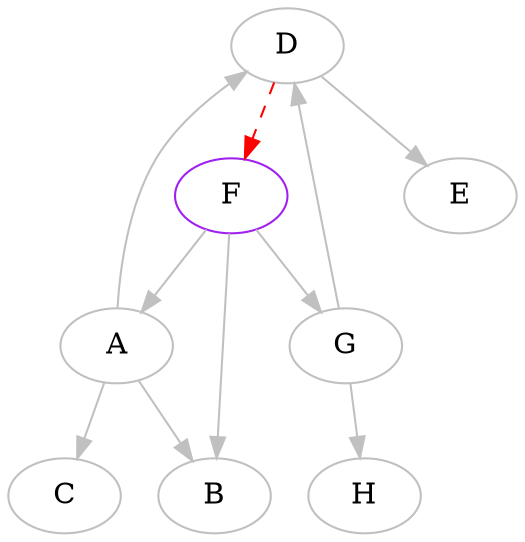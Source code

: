 digraph {
	D [label="D", color="gray"];
	F [label="F", color="purple"];
	H [label="H", color="gray"];
	A [label="A", color="gray"];
	E [label="E", color="gray"];
	G [label="G", color="gray"];
	C [label="C", color="gray"];
	B [label="B", color="gray"];
	
	A -> C [color="gray"];
	A -> B [color="gray"];
	D -> E [color="gray"];
	D -> F [color="red", style="dashed"];
	F -> A [color="gray"];
	F -> G [color="gray"];
	F -> B [color="gray"];
	A -> D [color="gray"];
	G -> H [color="gray"];
	G -> D [color="gray"];
}